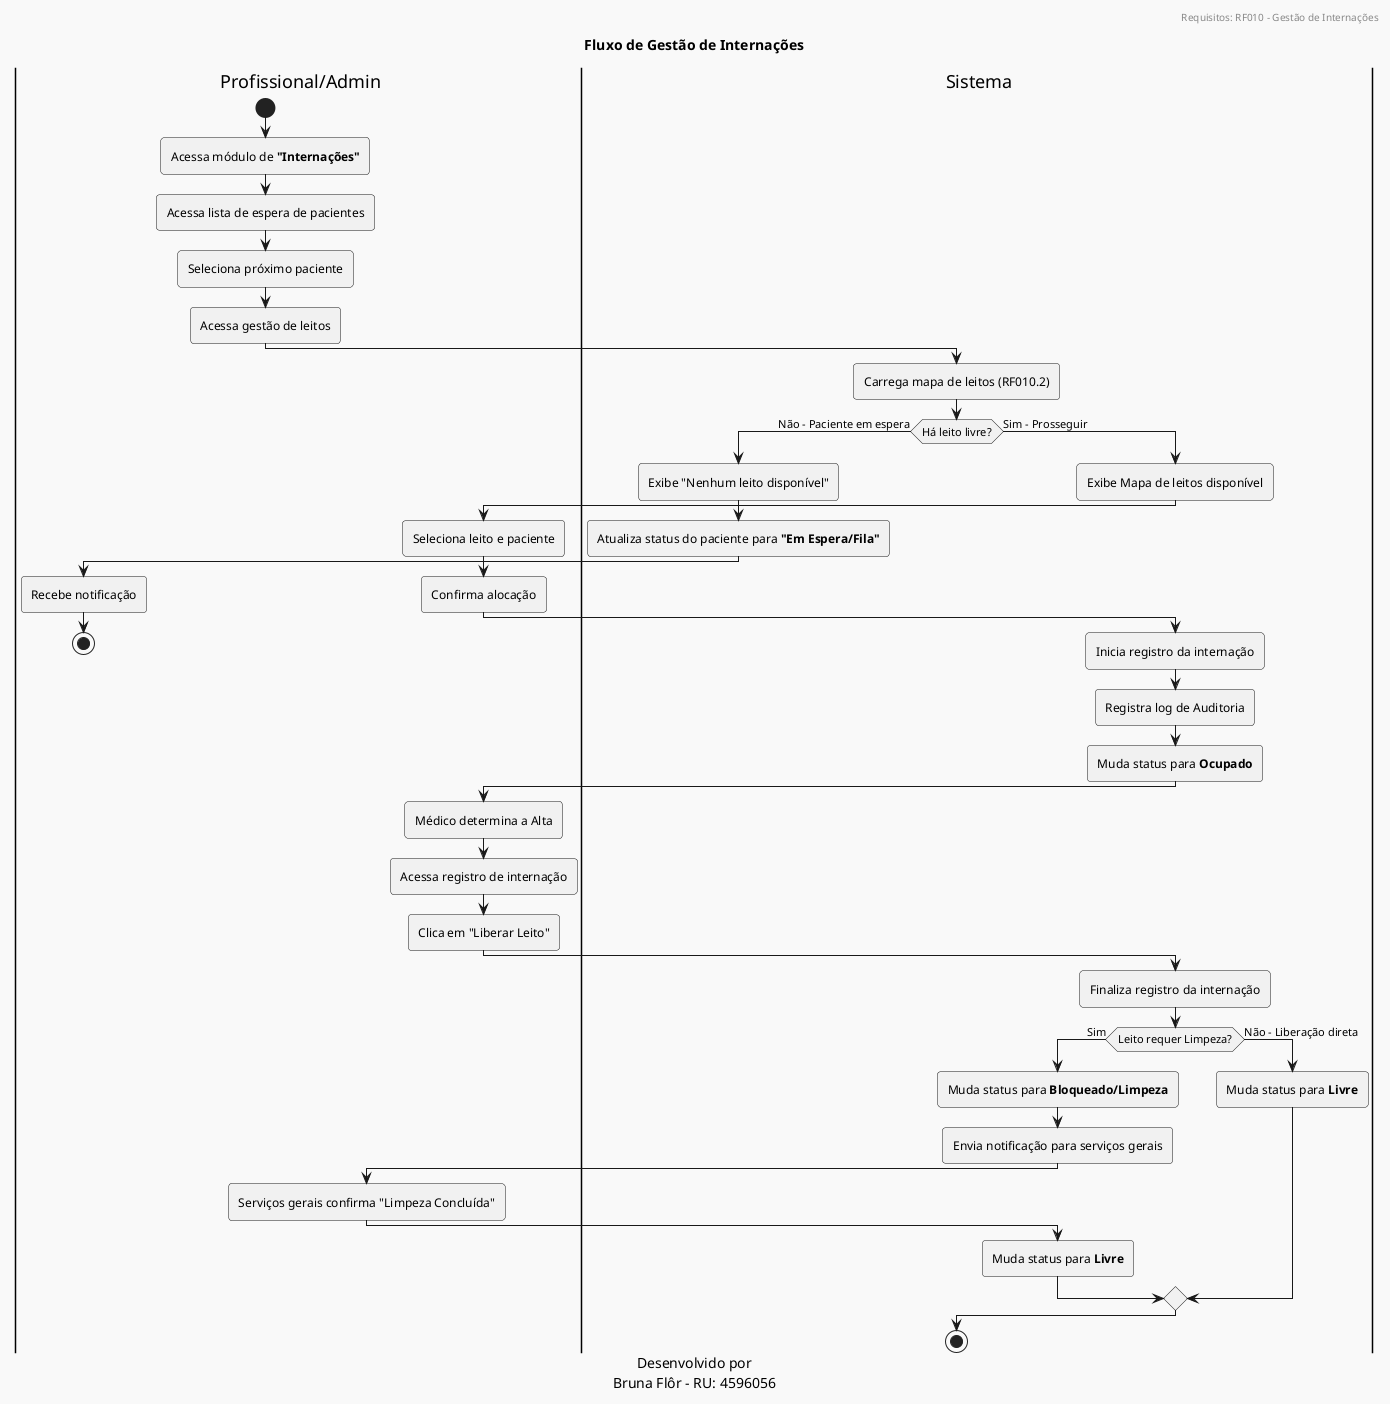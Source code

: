 @startuml

header
Requisitos: RF010 - Gestão de Internações
end header

title Fluxo de Gestão de Internações

caption
Desenvolvido por
Bruna Flôr - RU: 4596056
end caption

!theme mars

|prof| Profissional/Admin
|sys| Sistema


|prof|
start
:Acessa módulo de **"Internações"**;
:Acessa lista de espera de pacientes;
:Seleciona próximo paciente;
:Acessa gestão de leitos;

|sys|
:Carrega mapa de leitos (RF010.2);

if (Há leito livre?) then (Não - Paciente em espera)
   |sys|
   :Exibe "Nenhum leito disponível";
   :Atualiza status do paciente para **"Em Espera/Fila"**;
   |prof|
   :Recebe notificação;
   stop

else  (Sim - Prosseguir)
    |sys|
   :Exibe Mapa de leitos disponível;
    |prof|
    :Seleciona leito e paciente;
    :Confirma alocação;

    |sys|
    :Inicia registro da internação;
    :Registra log de Auditoria;
    :Muda status para **Ocupado**;



    |prof|
    :Médico determina a Alta;
    :Acessa registro de internação;
    :Clica em "Liberar Leito";

    |sys|
    :Finaliza registro da internação;

    if (Leito requer Limpeza?) then (Sim)
        |sys|
        :Muda status para **Bloqueado/Limpeza**;

        :Envia notificação para serviços gerais;

        |prof|
        :Serviços gerais confirma "Limpeza Concluída";

        |sys|
        :Muda status para **Livre**;

    else (Não - Liberação direta)
        |sys|
        :Muda status para **Livre**;
    endif

endif

stop
@enduml